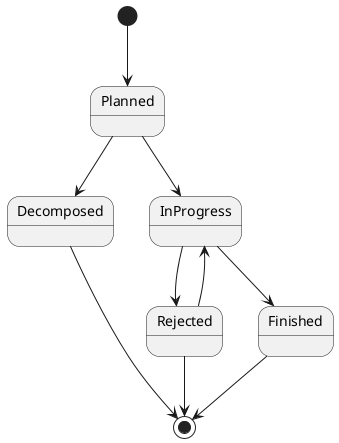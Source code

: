 @startuml
[*] --> Planned
Planned --> Decomposed
Decomposed --> [*]
Planned --> InProgress
InProgress --> Rejected
Rejected --> InProgress
InProgress --> Finished
Rejected --> [*]
Finished --> [*]
@enduml